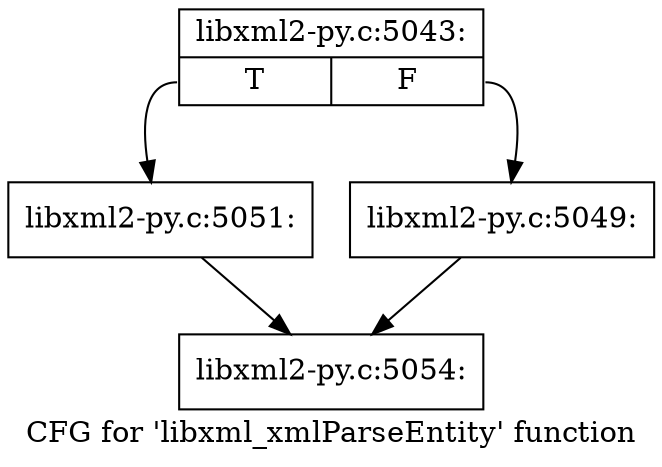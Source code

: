 digraph "CFG for 'libxml_xmlParseEntity' function" {
	label="CFG for 'libxml_xmlParseEntity' function";

	Node0x40c2550 [shape=record,label="{libxml2-py.c:5043:|{<s0>T|<s1>F}}"];
	Node0x40c2550:s0 -> Node0x40c3ce0;
	Node0x40c2550:s1 -> Node0x40c3c90;
	Node0x40c3c90 [shape=record,label="{libxml2-py.c:5049:}"];
	Node0x40c3c90 -> Node0x40c2ac0;
	Node0x40c3ce0 [shape=record,label="{libxml2-py.c:5051:}"];
	Node0x40c3ce0 -> Node0x40c2ac0;
	Node0x40c2ac0 [shape=record,label="{libxml2-py.c:5054:}"];
}
